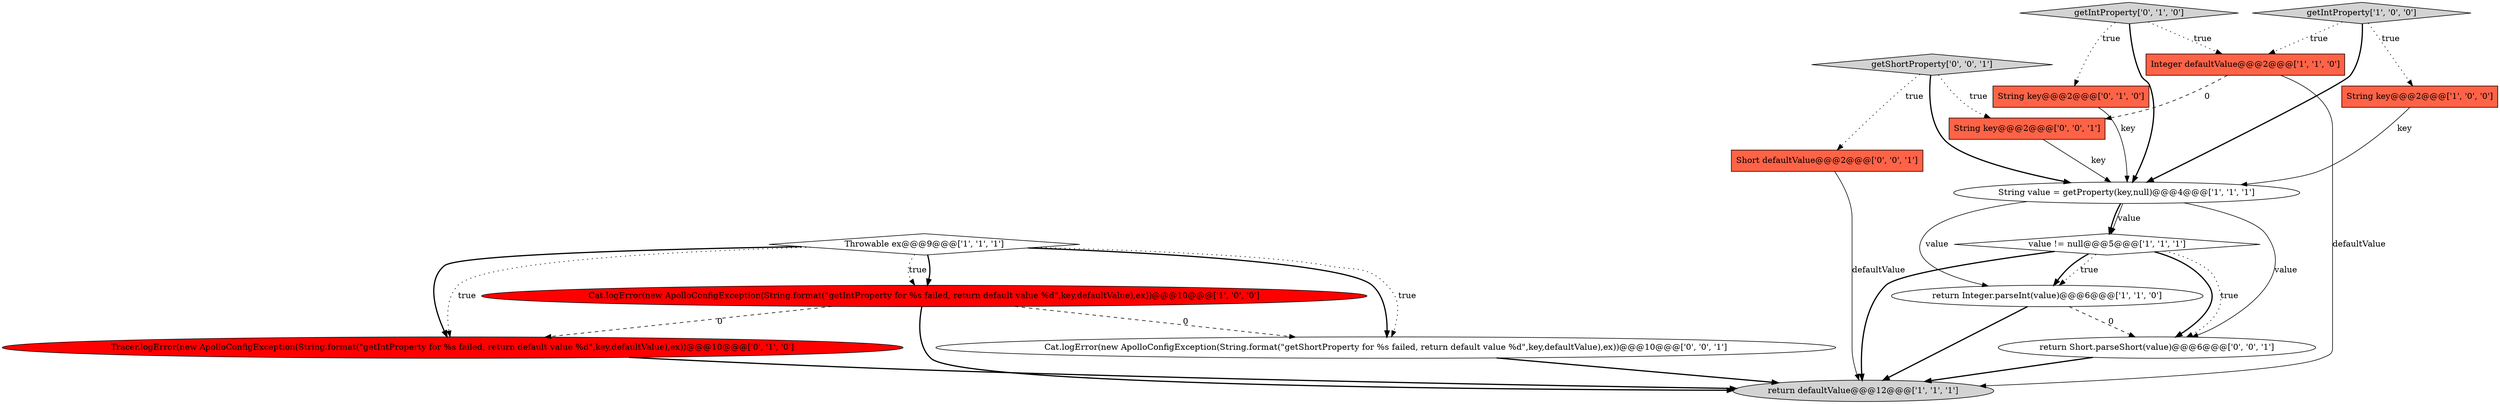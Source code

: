 digraph {
7 [style = filled, label = "Throwable ex@@@9@@@['1', '1', '1']", fillcolor = white, shape = diamond image = "AAA0AAABBB1BBB"];
6 [style = filled, label = "return Integer.parseInt(value)@@@6@@@['1', '1', '0']", fillcolor = white, shape = ellipse image = "AAA0AAABBB1BBB"];
13 [style = filled, label = "Cat.logError(new ApolloConfigException(String.format(\"getShortProperty for %s failed, return default value %d\",key,defaultValue),ex))@@@10@@@['0', '0', '1']", fillcolor = white, shape = ellipse image = "AAA0AAABBB3BBB"];
14 [style = filled, label = "getShortProperty['0', '0', '1']", fillcolor = lightgray, shape = diamond image = "AAA0AAABBB3BBB"];
16 [style = filled, label = "String key@@@2@@@['0', '0', '1']", fillcolor = tomato, shape = box image = "AAA0AAABBB3BBB"];
4 [style = filled, label = "Cat.logError(new ApolloConfigException(String.format(\"getIntProperty for %s failed, return default value %d\",key,defaultValue),ex))@@@10@@@['1', '0', '0']", fillcolor = red, shape = ellipse image = "AAA1AAABBB1BBB"];
10 [style = filled, label = "getIntProperty['0', '1', '0']", fillcolor = lightgray, shape = diamond image = "AAA0AAABBB2BBB"];
9 [style = filled, label = "String key@@@2@@@['0', '1', '0']", fillcolor = tomato, shape = box image = "AAA0AAABBB2BBB"];
12 [style = filled, label = "Short defaultValue@@@2@@@['0', '0', '1']", fillcolor = tomato, shape = box image = "AAA0AAABBB3BBB"];
15 [style = filled, label = "return Short.parseShort(value)@@@6@@@['0', '0', '1']", fillcolor = white, shape = ellipse image = "AAA0AAABBB3BBB"];
2 [style = filled, label = "String value = getProperty(key,null)@@@4@@@['1', '1', '1']", fillcolor = white, shape = ellipse image = "AAA0AAABBB1BBB"];
8 [style = filled, label = "Integer defaultValue@@@2@@@['1', '1', '0']", fillcolor = tomato, shape = box image = "AAA0AAABBB1BBB"];
0 [style = filled, label = "getIntProperty['1', '0', '0']", fillcolor = lightgray, shape = diamond image = "AAA0AAABBB1BBB"];
1 [style = filled, label = "String key@@@2@@@['1', '0', '0']", fillcolor = tomato, shape = box image = "AAA0AAABBB1BBB"];
5 [style = filled, label = "value != null@@@5@@@['1', '1', '1']", fillcolor = white, shape = diamond image = "AAA0AAABBB1BBB"];
11 [style = filled, label = "Tracer.logError(new ApolloConfigException(String.format(\"getIntProperty for %s failed, return default value %d\",key,defaultValue),ex))@@@10@@@['0', '1', '0']", fillcolor = red, shape = ellipse image = "AAA1AAABBB2BBB"];
3 [style = filled, label = "return defaultValue@@@12@@@['1', '1', '1']", fillcolor = lightgray, shape = ellipse image = "AAA0AAABBB1BBB"];
7->13 [style = bold, label=""];
5->3 [style = bold, label=""];
2->6 [style = solid, label="value"];
6->3 [style = bold, label=""];
4->3 [style = bold, label=""];
10->8 [style = dotted, label="true"];
8->16 [style = dashed, label="0"];
7->11 [style = bold, label=""];
14->12 [style = dotted, label="true"];
8->3 [style = solid, label="defaultValue"];
7->13 [style = dotted, label="true"];
0->2 [style = bold, label=""];
5->6 [style = dotted, label="true"];
16->2 [style = solid, label="key"];
5->15 [style = bold, label=""];
7->4 [style = bold, label=""];
15->3 [style = bold, label=""];
1->2 [style = solid, label="key"];
10->9 [style = dotted, label="true"];
5->15 [style = dotted, label="true"];
2->15 [style = solid, label="value"];
9->2 [style = solid, label="key"];
0->8 [style = dotted, label="true"];
14->16 [style = dotted, label="true"];
12->3 [style = solid, label="defaultValue"];
5->6 [style = bold, label=""];
13->3 [style = bold, label=""];
7->11 [style = dotted, label="true"];
11->3 [style = bold, label=""];
6->15 [style = dashed, label="0"];
0->1 [style = dotted, label="true"];
7->4 [style = dotted, label="true"];
10->2 [style = bold, label=""];
14->2 [style = bold, label=""];
4->11 [style = dashed, label="0"];
4->13 [style = dashed, label="0"];
2->5 [style = solid, label="value"];
2->5 [style = bold, label=""];
}
